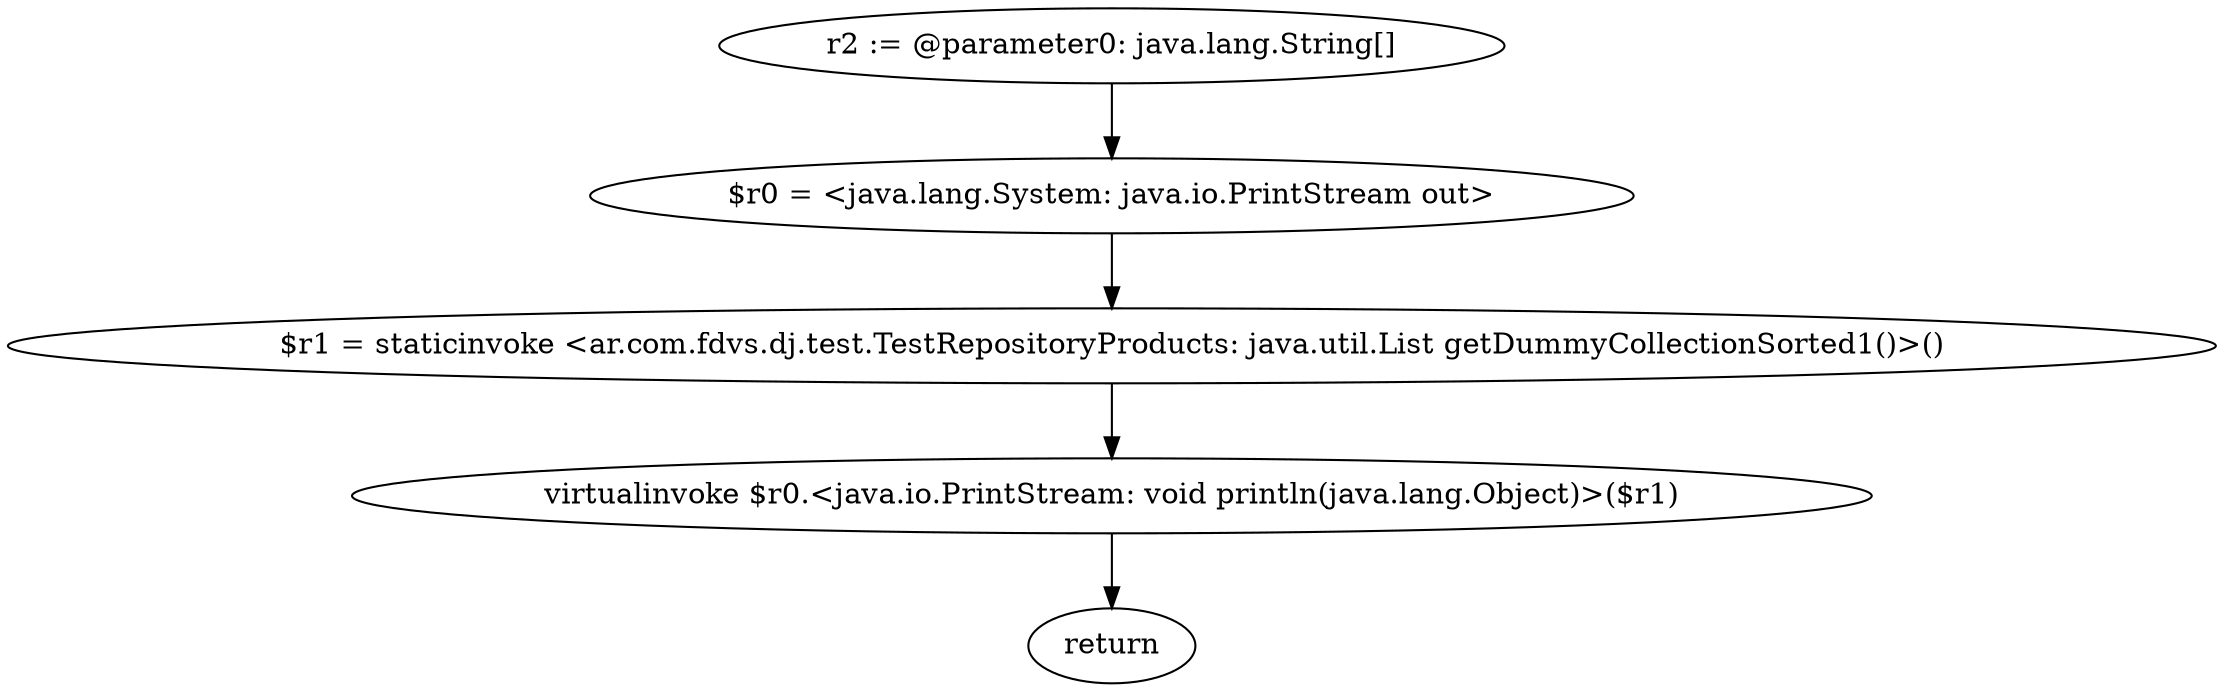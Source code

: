 digraph "unitGraph" {
    "r2 := @parameter0: java.lang.String[]"
    "$r0 = <java.lang.System: java.io.PrintStream out>"
    "$r1 = staticinvoke <ar.com.fdvs.dj.test.TestRepositoryProducts: java.util.List getDummyCollectionSorted1()>()"
    "virtualinvoke $r0.<java.io.PrintStream: void println(java.lang.Object)>($r1)"
    "return"
    "r2 := @parameter0: java.lang.String[]"->"$r0 = <java.lang.System: java.io.PrintStream out>";
    "$r0 = <java.lang.System: java.io.PrintStream out>"->"$r1 = staticinvoke <ar.com.fdvs.dj.test.TestRepositoryProducts: java.util.List getDummyCollectionSorted1()>()";
    "$r1 = staticinvoke <ar.com.fdvs.dj.test.TestRepositoryProducts: java.util.List getDummyCollectionSorted1()>()"->"virtualinvoke $r0.<java.io.PrintStream: void println(java.lang.Object)>($r1)";
    "virtualinvoke $r0.<java.io.PrintStream: void println(java.lang.Object)>($r1)"->"return";
}
